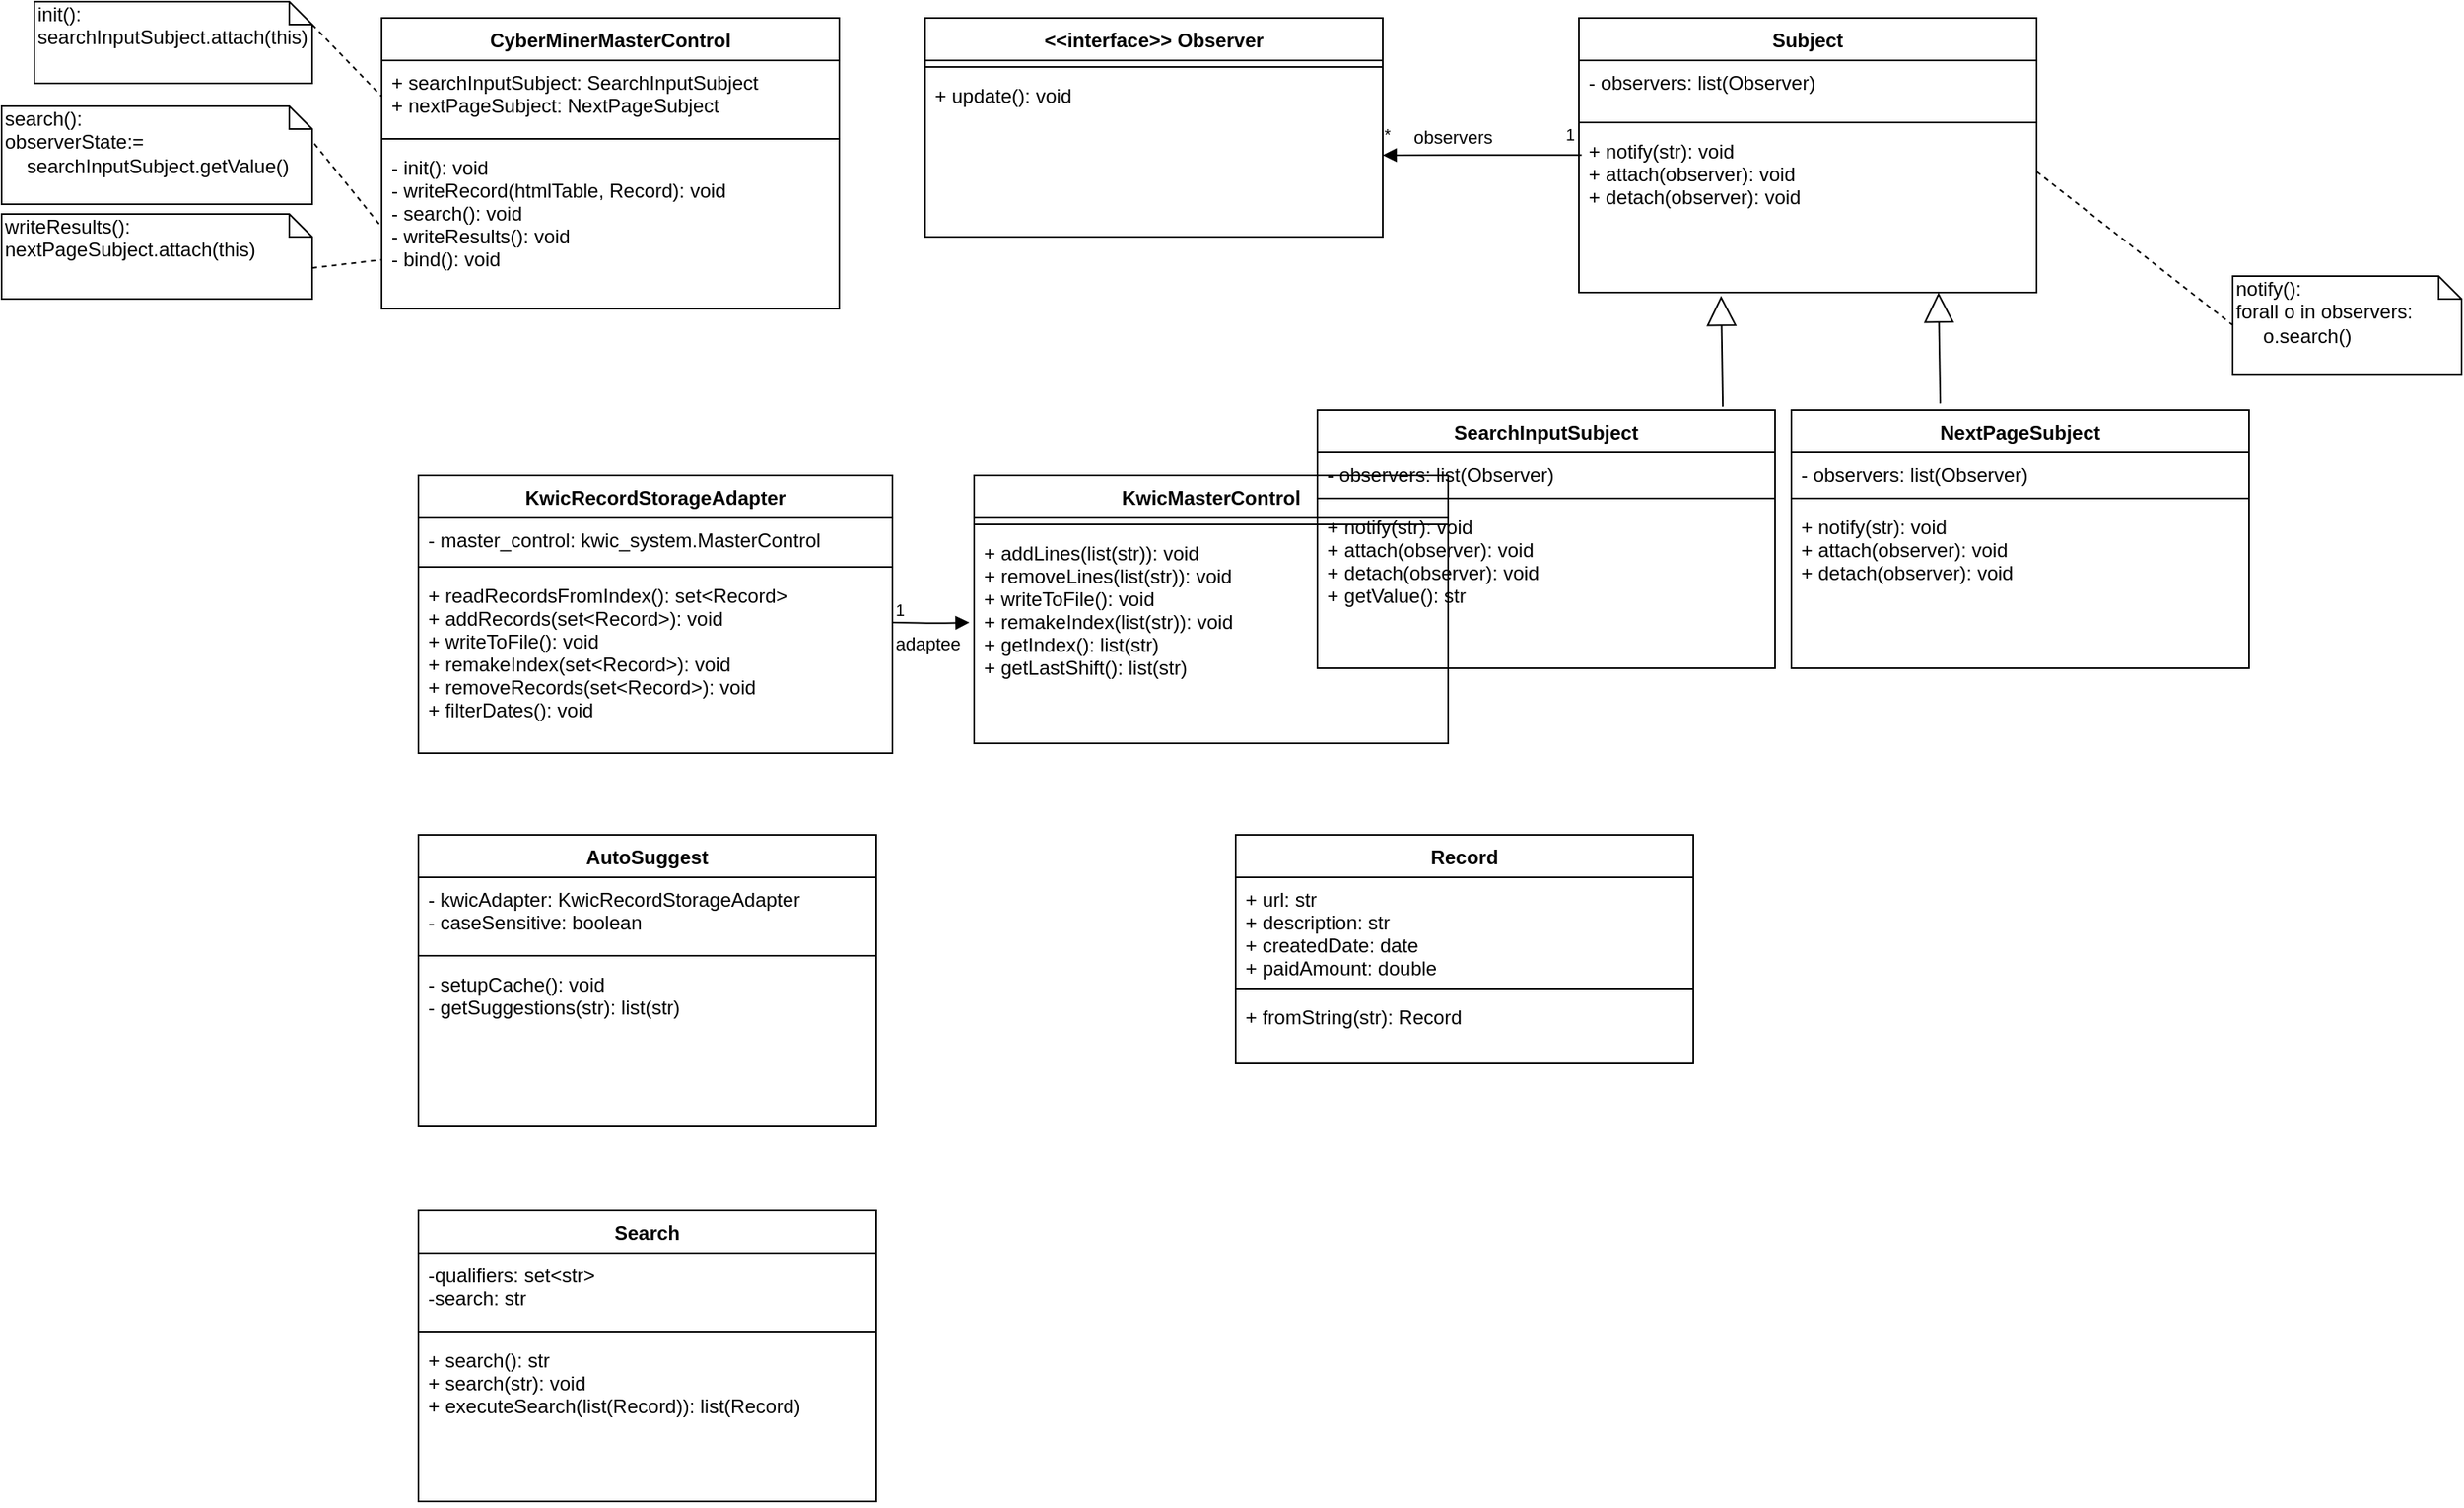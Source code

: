 <mxfile version="12.3.3" type="github" pages="1">
  <diagram id="T4emJ2A0gdQVIQOlJknf" name="Page-1">
    <mxGraphModel dx="1173" dy="623" grid="1" gridSize="10" guides="1" tooltips="1" connect="1" arrows="1" fold="1" page="1" pageScale="1" pageWidth="1600" pageHeight="1200" math="0" shadow="0">
      <root>
        <mxCell id="0"/>
        <mxCell id="1" parent="0"/>
        <mxCell id="xosQfCJ6UveeNYg1vg_T-1" value="KwicRecordStorageAdapter" style="swimlane;fontStyle=1;align=center;verticalAlign=top;childLayout=stackLayout;horizontal=1;startSize=26;horizontalStack=0;resizeParent=1;resizeParentMax=0;resizeLast=0;collapsible=1;marginBottom=0;" vertex="1" parent="1">
          <mxGeometry x="340" y="340" width="290" height="170" as="geometry"/>
        </mxCell>
        <mxCell id="xosQfCJ6UveeNYg1vg_T-2" value="- master_control: kwic_system.MasterControl" style="text;strokeColor=none;fillColor=none;align=left;verticalAlign=top;spacingLeft=4;spacingRight=4;overflow=hidden;rotatable=0;points=[[0,0.5],[1,0.5]];portConstraint=eastwest;" vertex="1" parent="xosQfCJ6UveeNYg1vg_T-1">
          <mxGeometry y="26" width="290" height="26" as="geometry"/>
        </mxCell>
        <mxCell id="xosQfCJ6UveeNYg1vg_T-3" value="" style="line;strokeWidth=1;fillColor=none;align=left;verticalAlign=middle;spacingTop=-1;spacingLeft=3;spacingRight=3;rotatable=0;labelPosition=right;points=[];portConstraint=eastwest;" vertex="1" parent="xosQfCJ6UveeNYg1vg_T-1">
          <mxGeometry y="52" width="290" height="8" as="geometry"/>
        </mxCell>
        <mxCell id="xosQfCJ6UveeNYg1vg_T-4" value="+ readRecordsFromIndex(): set&lt;Record&gt;&#xa;+ addRecords(set&lt;Record&gt;): void&#xa;+ writeToFile(): void&#xa;+ remakeIndex(set&lt;Record&gt;): void&#xa;+ removeRecords(set&lt;Record&gt;): void&#xa;+ filterDates(): void" style="text;strokeColor=none;fillColor=none;align=left;verticalAlign=top;spacingLeft=4;spacingRight=4;overflow=hidden;rotatable=0;points=[[0,0.5],[1,0.5]];portConstraint=eastwest;" vertex="1" parent="xosQfCJ6UveeNYg1vg_T-1">
          <mxGeometry y="60" width="290" height="110" as="geometry"/>
        </mxCell>
        <mxCell id="xosQfCJ6UveeNYg1vg_T-5" value="KwicMasterControl" style="swimlane;fontStyle=1;align=center;verticalAlign=top;childLayout=stackLayout;horizontal=1;startSize=26;horizontalStack=0;resizeParent=1;resizeParentMax=0;resizeLast=0;collapsible=1;marginBottom=0;" vertex="1" parent="1">
          <mxGeometry x="680" y="340" width="290" height="164" as="geometry"/>
        </mxCell>
        <mxCell id="xosQfCJ6UveeNYg1vg_T-7" value="" style="line;strokeWidth=1;fillColor=none;align=left;verticalAlign=middle;spacingTop=-1;spacingLeft=3;spacingRight=3;rotatable=0;labelPosition=right;points=[];portConstraint=eastwest;" vertex="1" parent="xosQfCJ6UveeNYg1vg_T-5">
          <mxGeometry y="26" width="290" height="8" as="geometry"/>
        </mxCell>
        <mxCell id="xosQfCJ6UveeNYg1vg_T-8" value="+ addLines(list(str)): void&#xa;+ removeLines(list(str)): void&#xa;+ writeToFile(): void&#xa;+ remakeIndex(list(str)): void&#xa;+ getIndex(): list(str)&#xa;+ getLastShift(): list(str)&#xa;" style="text;strokeColor=none;fillColor=none;align=left;verticalAlign=top;spacingLeft=4;spacingRight=4;overflow=hidden;rotatable=0;points=[[0,0.5],[1,0.5]];portConstraint=eastwest;" vertex="1" parent="xosQfCJ6UveeNYg1vg_T-5">
          <mxGeometry y="34" width="290" height="130" as="geometry"/>
        </mxCell>
        <mxCell id="xosQfCJ6UveeNYg1vg_T-12" value="adaptee" style="endArrow=block;endFill=1;html=1;edgeStyle=orthogonalEdgeStyle;align=left;verticalAlign=top;entryX=-0.01;entryY=0.431;entryDx=0;entryDy=0;entryPerimeter=0;" edge="1" parent="1" target="xosQfCJ6UveeNYg1vg_T-8">
          <mxGeometry x="-1" relative="1" as="geometry">
            <mxPoint x="630" y="430" as="sourcePoint"/>
            <mxPoint x="790" y="430" as="targetPoint"/>
          </mxGeometry>
        </mxCell>
        <mxCell id="xosQfCJ6UveeNYg1vg_T-13" value="1" style="resizable=0;html=1;align=left;verticalAlign=bottom;labelBackgroundColor=#ffffff;fontSize=10;" connectable="0" vertex="1" parent="xosQfCJ6UveeNYg1vg_T-12">
          <mxGeometry x="-1" relative="1" as="geometry"/>
        </mxCell>
        <mxCell id="xosQfCJ6UveeNYg1vg_T-15" value="AutoSuggest" style="swimlane;fontStyle=1;align=center;verticalAlign=top;childLayout=stackLayout;horizontal=1;startSize=26;horizontalStack=0;resizeParent=1;resizeParentMax=0;resizeLast=0;collapsible=1;marginBottom=0;" vertex="1" parent="1">
          <mxGeometry x="340" y="560" width="280" height="178" as="geometry">
            <mxRectangle x="350" y="350" width="190" height="26" as="alternateBounds"/>
          </mxGeometry>
        </mxCell>
        <mxCell id="xosQfCJ6UveeNYg1vg_T-16" value="- kwicAdapter: KwicRecordStorageAdapter&#xa;- caseSensitive: boolean" style="text;strokeColor=none;fillColor=none;align=left;verticalAlign=top;spacingLeft=4;spacingRight=4;overflow=hidden;rotatable=0;points=[[0,0.5],[1,0.5]];portConstraint=eastwest;" vertex="1" parent="xosQfCJ6UveeNYg1vg_T-15">
          <mxGeometry y="26" width="280" height="44" as="geometry"/>
        </mxCell>
        <mxCell id="xosQfCJ6UveeNYg1vg_T-17" value="" style="line;strokeWidth=1;fillColor=none;align=left;verticalAlign=middle;spacingTop=-1;spacingLeft=3;spacingRight=3;rotatable=0;labelPosition=right;points=[];portConstraint=eastwest;" vertex="1" parent="xosQfCJ6UveeNYg1vg_T-15">
          <mxGeometry y="70" width="280" height="8" as="geometry"/>
        </mxCell>
        <mxCell id="xosQfCJ6UveeNYg1vg_T-18" value="- setupCache(): void&#xa;- getSuggestions(str): list(str)&#xa;" style="text;strokeColor=none;fillColor=none;align=left;verticalAlign=top;spacingLeft=4;spacingRight=4;overflow=hidden;rotatable=0;points=[[0,0.5],[1,0.5]];portConstraint=eastwest;" vertex="1" parent="xosQfCJ6UveeNYg1vg_T-15">
          <mxGeometry y="78" width="280" height="100" as="geometry"/>
        </mxCell>
        <mxCell id="xosQfCJ6UveeNYg1vg_T-19" value="Record" style="swimlane;fontStyle=1;align=center;verticalAlign=top;childLayout=stackLayout;horizontal=1;startSize=26;horizontalStack=0;resizeParent=1;resizeParentMax=0;resizeLast=0;collapsible=1;marginBottom=0;" vertex="1" parent="1">
          <mxGeometry x="840" y="560" width="280" height="140" as="geometry">
            <mxRectangle x="350" y="350" width="190" height="26" as="alternateBounds"/>
          </mxGeometry>
        </mxCell>
        <mxCell id="xosQfCJ6UveeNYg1vg_T-20" value="+ url: str&#xa;+ description: str&#xa;+ createdDate: date&#xa;+ paidAmount: double" style="text;strokeColor=none;fillColor=none;align=left;verticalAlign=top;spacingLeft=4;spacingRight=4;overflow=hidden;rotatable=0;points=[[0,0.5],[1,0.5]];portConstraint=eastwest;" vertex="1" parent="xosQfCJ6UveeNYg1vg_T-19">
          <mxGeometry y="26" width="280" height="64" as="geometry"/>
        </mxCell>
        <mxCell id="xosQfCJ6UveeNYg1vg_T-21" value="" style="line;strokeWidth=1;fillColor=none;align=left;verticalAlign=middle;spacingTop=-1;spacingLeft=3;spacingRight=3;rotatable=0;labelPosition=right;points=[];portConstraint=eastwest;" vertex="1" parent="xosQfCJ6UveeNYg1vg_T-19">
          <mxGeometry y="90" width="280" height="8" as="geometry"/>
        </mxCell>
        <mxCell id="xosQfCJ6UveeNYg1vg_T-22" value="+ fromString(str): Record" style="text;strokeColor=none;fillColor=none;align=left;verticalAlign=top;spacingLeft=4;spacingRight=4;overflow=hidden;rotatable=0;points=[[0,0.5],[1,0.5]];portConstraint=eastwest;" vertex="1" parent="xosQfCJ6UveeNYg1vg_T-19">
          <mxGeometry y="98" width="280" height="42" as="geometry"/>
        </mxCell>
        <mxCell id="xosQfCJ6UveeNYg1vg_T-23" value="Search" style="swimlane;fontStyle=1;align=center;verticalAlign=top;childLayout=stackLayout;horizontal=1;startSize=26;horizontalStack=0;resizeParent=1;resizeParentMax=0;resizeLast=0;collapsible=1;marginBottom=0;" vertex="1" parent="1">
          <mxGeometry x="340" y="790" width="280" height="178" as="geometry">
            <mxRectangle x="350" y="350" width="190" height="26" as="alternateBounds"/>
          </mxGeometry>
        </mxCell>
        <mxCell id="xosQfCJ6UveeNYg1vg_T-24" value="-qualifiers: set&lt;str&gt;&#xa;-search: str" style="text;strokeColor=none;fillColor=none;align=left;verticalAlign=top;spacingLeft=4;spacingRight=4;overflow=hidden;rotatable=0;points=[[0,0.5],[1,0.5]];portConstraint=eastwest;" vertex="1" parent="xosQfCJ6UveeNYg1vg_T-23">
          <mxGeometry y="26" width="280" height="44" as="geometry"/>
        </mxCell>
        <mxCell id="xosQfCJ6UveeNYg1vg_T-25" value="" style="line;strokeWidth=1;fillColor=none;align=left;verticalAlign=middle;spacingTop=-1;spacingLeft=3;spacingRight=3;rotatable=0;labelPosition=right;points=[];portConstraint=eastwest;" vertex="1" parent="xosQfCJ6UveeNYg1vg_T-23">
          <mxGeometry y="70" width="280" height="8" as="geometry"/>
        </mxCell>
        <mxCell id="xosQfCJ6UveeNYg1vg_T-26" value="+ search(): str&#xa;+ search(str): void&#xa;+ executeSearch(list(Record)): list(Record)" style="text;strokeColor=none;fillColor=none;align=left;verticalAlign=top;spacingLeft=4;spacingRight=4;overflow=hidden;rotatable=0;points=[[0,0.5],[1,0.5]];portConstraint=eastwest;" vertex="1" parent="xosQfCJ6UveeNYg1vg_T-23">
          <mxGeometry y="78" width="280" height="100" as="geometry"/>
        </mxCell>
        <mxCell id="xosQfCJ6UveeNYg1vg_T-34" value="SearchInputSubject" style="swimlane;fontStyle=1;align=center;verticalAlign=top;childLayout=stackLayout;horizontal=1;startSize=26;horizontalStack=0;resizeParent=1;resizeParentMax=0;resizeLast=0;collapsible=1;marginBottom=0;" vertex="1" parent="1">
          <mxGeometry x="890" y="300" width="280" height="158" as="geometry">
            <mxRectangle x="350" y="350" width="190" height="26" as="alternateBounds"/>
          </mxGeometry>
        </mxCell>
        <mxCell id="xosQfCJ6UveeNYg1vg_T-35" value="- observers: list(Observer)" style="text;strokeColor=none;fillColor=none;align=left;verticalAlign=top;spacingLeft=4;spacingRight=4;overflow=hidden;rotatable=0;points=[[0,0.5],[1,0.5]];portConstraint=eastwest;" vertex="1" parent="xosQfCJ6UveeNYg1vg_T-34">
          <mxGeometry y="26" width="280" height="24" as="geometry"/>
        </mxCell>
        <mxCell id="xosQfCJ6UveeNYg1vg_T-36" value="" style="line;strokeWidth=1;fillColor=none;align=left;verticalAlign=middle;spacingTop=-1;spacingLeft=3;spacingRight=3;rotatable=0;labelPosition=right;points=[];portConstraint=eastwest;" vertex="1" parent="xosQfCJ6UveeNYg1vg_T-34">
          <mxGeometry y="50" width="280" height="8" as="geometry"/>
        </mxCell>
        <mxCell id="xosQfCJ6UveeNYg1vg_T-37" value="+ notify(str): void&#xa;+ attach(observer): void&#xa;+ detach(observer): void&#xa;+ getValue(): str" style="text;strokeColor=none;fillColor=none;align=left;verticalAlign=top;spacingLeft=4;spacingRight=4;overflow=hidden;rotatable=0;points=[[0,0.5],[1,0.5]];portConstraint=eastwest;" vertex="1" parent="xosQfCJ6UveeNYg1vg_T-34">
          <mxGeometry y="58" width="280" height="100" as="geometry"/>
        </mxCell>
        <mxCell id="xosQfCJ6UveeNYg1vg_T-40" value="notify():&lt;br&gt;forall o in observers:&lt;br&gt;&amp;nbsp; &amp;nbsp; &amp;nbsp;o.search()" style="shape=note;whiteSpace=wrap;html=1;size=14;verticalAlign=top;align=left;spacingTop=-6;" vertex="1" parent="1">
          <mxGeometry x="1450" y="218" width="140" height="60" as="geometry"/>
        </mxCell>
        <mxCell id="xosQfCJ6UveeNYg1vg_T-41" value="" style="endArrow=none;dashed=1;html=1;entryX=0;entryY=0.5;entryDx=0;entryDy=0;entryPerimeter=0;exitX=1;exitY=0.26;exitDx=0;exitDy=0;exitPerimeter=0;" edge="1" parent="1" source="xosQfCJ6UveeNYg1vg_T-64" target="xosQfCJ6UveeNYg1vg_T-40">
          <mxGeometry width="50" height="50" relative="1" as="geometry">
            <mxPoint x="1125" y="220" as="sourcePoint"/>
            <mxPoint x="1175" y="170" as="targetPoint"/>
          </mxGeometry>
        </mxCell>
        <mxCell id="xosQfCJ6UveeNYg1vg_T-46" value="search():&lt;br&gt;observerState:=&lt;br&gt;&amp;nbsp; &amp;nbsp; searchInputSubject.getValue()" style="shape=note;whiteSpace=wrap;html=1;size=14;verticalAlign=top;align=left;spacingTop=-6;" vertex="1" parent="1">
          <mxGeometry x="85" y="114" width="190" height="60" as="geometry"/>
        </mxCell>
        <mxCell id="xosQfCJ6UveeNYg1vg_T-48" value="init():&lt;br&gt;searchInputSubject.attach(this)&lt;br&gt;" style="shape=note;whiteSpace=wrap;html=1;size=14;verticalAlign=top;align=left;spacingTop=-6;" vertex="1" parent="1">
          <mxGeometry x="105" y="50" width="170" height="50" as="geometry"/>
        </mxCell>
        <mxCell id="xosQfCJ6UveeNYg1vg_T-49" value="" style="endArrow=none;dashed=1;html=1;entryX=0;entryY=0.5;entryDx=0;entryDy=0;exitX=0;exitY=0;exitDx=170;exitDy=14;exitPerimeter=0;" edge="1" parent="1" source="xosQfCJ6UveeNYg1vg_T-48" target="xosQfCJ6UveeNYg1vg_T-52">
          <mxGeometry width="50" height="50" relative="1" as="geometry">
            <mxPoint x="180" y="180" as="sourcePoint"/>
            <mxPoint x="148.3" y="324.622" as="targetPoint"/>
          </mxGeometry>
        </mxCell>
        <mxCell id="xosQfCJ6UveeNYg1vg_T-51" value="CyberMinerMasterControl" style="swimlane;fontStyle=1;align=center;verticalAlign=top;childLayout=stackLayout;horizontal=1;startSize=26;horizontalStack=0;resizeParent=1;resizeParentMax=0;resizeLast=0;collapsible=1;marginBottom=0;" vertex="1" parent="1">
          <mxGeometry x="317.5" y="60" width="280" height="178" as="geometry">
            <mxRectangle x="350" y="350" width="190" height="26" as="alternateBounds"/>
          </mxGeometry>
        </mxCell>
        <mxCell id="xosQfCJ6UveeNYg1vg_T-52" value="+ searchInputSubject: SearchInputSubject&#xa;+ nextPageSubject: NextPageSubject" style="text;strokeColor=none;fillColor=none;align=left;verticalAlign=top;spacingLeft=4;spacingRight=4;overflow=hidden;rotatable=0;points=[[0,0.5],[1,0.5]];portConstraint=eastwest;" vertex="1" parent="xosQfCJ6UveeNYg1vg_T-51">
          <mxGeometry y="26" width="280" height="44" as="geometry"/>
        </mxCell>
        <mxCell id="xosQfCJ6UveeNYg1vg_T-53" value="" style="line;strokeWidth=1;fillColor=none;align=left;verticalAlign=middle;spacingTop=-1;spacingLeft=3;spacingRight=3;rotatable=0;labelPosition=right;points=[];portConstraint=eastwest;" vertex="1" parent="xosQfCJ6UveeNYg1vg_T-51">
          <mxGeometry y="70" width="280" height="8" as="geometry"/>
        </mxCell>
        <mxCell id="xosQfCJ6UveeNYg1vg_T-54" value="- init(): void&#xa;- writeRecord(htmlTable, Record): void&#xa;- search(): void&#xa;- writeResults(): void&#xa;- bind(): void" style="text;strokeColor=none;fillColor=none;align=left;verticalAlign=top;spacingLeft=4;spacingRight=4;overflow=hidden;rotatable=0;points=[[0,0.5],[1,0.5]];portConstraint=eastwest;" vertex="1" parent="xosQfCJ6UveeNYg1vg_T-51">
          <mxGeometry y="78" width="280" height="100" as="geometry"/>
        </mxCell>
        <mxCell id="xosQfCJ6UveeNYg1vg_T-55" value="" style="endArrow=none;dashed=1;html=1;entryX=0;entryY=0.5;entryDx=0;entryDy=0;exitX=1.007;exitY=0.383;exitDx=0;exitDy=0;exitPerimeter=0;" edge="1" parent="1" source="xosQfCJ6UveeNYg1vg_T-46" target="xosQfCJ6UveeNYg1vg_T-54">
          <mxGeometry width="50" height="50" relative="1" as="geometry">
            <mxPoint x="123.02" y="338.98" as="sourcePoint"/>
            <mxPoint x="139.08" y="281" as="targetPoint"/>
          </mxGeometry>
        </mxCell>
        <mxCell id="xosQfCJ6UveeNYg1vg_T-59" value="writeResults():&lt;br&gt;nextPageSubject.attach(this)" style="shape=note;whiteSpace=wrap;html=1;size=14;verticalAlign=top;align=left;spacingTop=-6;" vertex="1" parent="1">
          <mxGeometry x="85" y="180" width="190" height="52" as="geometry"/>
        </mxCell>
        <mxCell id="xosQfCJ6UveeNYg1vg_T-60" value="" style="endArrow=none;dashed=1;html=1;entryX=0;entryY=0.7;entryDx=0;entryDy=0;entryPerimeter=0;exitX=0;exitY=0;exitDx=190;exitDy=33;exitPerimeter=0;" edge="1" parent="1" source="xosQfCJ6UveeNYg1vg_T-59" target="xosQfCJ6UveeNYg1vg_T-54">
          <mxGeometry width="50" height="50" relative="1" as="geometry">
            <mxPoint x="290" y="288" as="sourcePoint"/>
            <mxPoint x="340" y="238" as="targetPoint"/>
          </mxGeometry>
        </mxCell>
        <mxCell id="xosQfCJ6UveeNYg1vg_T-61" value="Subject" style="swimlane;fontStyle=1;align=center;verticalAlign=top;childLayout=stackLayout;horizontal=1;startSize=26;horizontalStack=0;resizeParent=1;resizeParentMax=0;resizeLast=0;collapsible=1;marginBottom=0;" vertex="1" parent="1">
          <mxGeometry x="1050" y="60" width="280" height="168" as="geometry">
            <mxRectangle x="350" y="350" width="190" height="26" as="alternateBounds"/>
          </mxGeometry>
        </mxCell>
        <mxCell id="xosQfCJ6UveeNYg1vg_T-62" value="- observers: list(Observer)" style="text;strokeColor=none;fillColor=none;align=left;verticalAlign=top;spacingLeft=4;spacingRight=4;overflow=hidden;rotatable=0;points=[[0,0.5],[1,0.5]];portConstraint=eastwest;" vertex="1" parent="xosQfCJ6UveeNYg1vg_T-61">
          <mxGeometry y="26" width="280" height="34" as="geometry"/>
        </mxCell>
        <mxCell id="xosQfCJ6UveeNYg1vg_T-63" value="" style="line;strokeWidth=1;fillColor=none;align=left;verticalAlign=middle;spacingTop=-1;spacingLeft=3;spacingRight=3;rotatable=0;labelPosition=right;points=[];portConstraint=eastwest;" vertex="1" parent="xosQfCJ6UveeNYg1vg_T-61">
          <mxGeometry y="60" width="280" height="8" as="geometry"/>
        </mxCell>
        <mxCell id="xosQfCJ6UveeNYg1vg_T-64" value="+ notify(str): void&#xa;+ attach(observer): void&#xa;+ detach(observer): void&#xa;" style="text;strokeColor=none;fillColor=none;align=left;verticalAlign=top;spacingLeft=4;spacingRight=4;overflow=hidden;rotatable=0;points=[[0,0.5],[1,0.5]];portConstraint=eastwest;" vertex="1" parent="xosQfCJ6UveeNYg1vg_T-61">
          <mxGeometry y="68" width="280" height="100" as="geometry"/>
        </mxCell>
        <mxCell id="xosQfCJ6UveeNYg1vg_T-65" value="NextPageSubject" style="swimlane;fontStyle=1;align=center;verticalAlign=top;childLayout=stackLayout;horizontal=1;startSize=26;horizontalStack=0;resizeParent=1;resizeParentMax=0;resizeLast=0;collapsible=1;marginBottom=0;" vertex="1" parent="1">
          <mxGeometry x="1180" y="300" width="280" height="158" as="geometry">
            <mxRectangle x="350" y="350" width="190" height="26" as="alternateBounds"/>
          </mxGeometry>
        </mxCell>
        <mxCell id="xosQfCJ6UveeNYg1vg_T-66" value="- observers: list(Observer)" style="text;strokeColor=none;fillColor=none;align=left;verticalAlign=top;spacingLeft=4;spacingRight=4;overflow=hidden;rotatable=0;points=[[0,0.5],[1,0.5]];portConstraint=eastwest;" vertex="1" parent="xosQfCJ6UveeNYg1vg_T-65">
          <mxGeometry y="26" width="280" height="24" as="geometry"/>
        </mxCell>
        <mxCell id="xosQfCJ6UveeNYg1vg_T-67" value="" style="line;strokeWidth=1;fillColor=none;align=left;verticalAlign=middle;spacingTop=-1;spacingLeft=3;spacingRight=3;rotatable=0;labelPosition=right;points=[];portConstraint=eastwest;" vertex="1" parent="xosQfCJ6UveeNYg1vg_T-65">
          <mxGeometry y="50" width="280" height="8" as="geometry"/>
        </mxCell>
        <mxCell id="xosQfCJ6UveeNYg1vg_T-68" value="+ notify(str): void&#xa;+ attach(observer): void&#xa;+ detach(observer): void" style="text;strokeColor=none;fillColor=none;align=left;verticalAlign=top;spacingLeft=4;spacingRight=4;overflow=hidden;rotatable=0;points=[[0,0.5],[1,0.5]];portConstraint=eastwest;" vertex="1" parent="xosQfCJ6UveeNYg1vg_T-65">
          <mxGeometry y="58" width="280" height="100" as="geometry"/>
        </mxCell>
        <mxCell id="xosQfCJ6UveeNYg1vg_T-69" value="" style="endArrow=block;endSize=16;endFill=0;html=1;exitX=0.886;exitY=-0.013;exitDx=0;exitDy=0;exitPerimeter=0;" edge="1" parent="1" source="xosQfCJ6UveeNYg1vg_T-34">
          <mxGeometry width="160" relative="1" as="geometry">
            <mxPoint x="1192" y="270" as="sourcePoint"/>
            <mxPoint x="1137" y="230" as="targetPoint"/>
          </mxGeometry>
        </mxCell>
        <mxCell id="xosQfCJ6UveeNYg1vg_T-71" value="" style="endArrow=block;endSize=16;endFill=0;html=1;exitX=0.886;exitY=-0.013;exitDx=0;exitDy=0;exitPerimeter=0;" edge="1" parent="1">
          <mxGeometry width="160" relative="1" as="geometry">
            <mxPoint x="1271.08" y="295.946" as="sourcePoint"/>
            <mxPoint x="1270" y="228" as="targetPoint"/>
          </mxGeometry>
        </mxCell>
        <mxCell id="xosQfCJ6UveeNYg1vg_T-72" value="&lt;&lt;interface&gt;&gt; Observer" style="swimlane;fontStyle=1;align=center;verticalAlign=top;childLayout=stackLayout;horizontal=1;startSize=26;horizontalStack=0;resizeParent=1;resizeParentMax=0;resizeLast=0;collapsible=1;marginBottom=0;" vertex="1" parent="1">
          <mxGeometry x="650" y="60" width="280" height="134" as="geometry">
            <mxRectangle x="350" y="350" width="190" height="26" as="alternateBounds"/>
          </mxGeometry>
        </mxCell>
        <mxCell id="xosQfCJ6UveeNYg1vg_T-74" value="" style="line;strokeWidth=1;fillColor=none;align=left;verticalAlign=middle;spacingTop=-1;spacingLeft=3;spacingRight=3;rotatable=0;labelPosition=right;points=[];portConstraint=eastwest;" vertex="1" parent="xosQfCJ6UveeNYg1vg_T-72">
          <mxGeometry y="26" width="280" height="8" as="geometry"/>
        </mxCell>
        <mxCell id="xosQfCJ6UveeNYg1vg_T-75" value="+ update(): void" style="text;strokeColor=none;fillColor=none;align=left;verticalAlign=top;spacingLeft=4;spacingRight=4;overflow=hidden;rotatable=0;points=[[0,0.5],[1,0.5]];portConstraint=eastwest;" vertex="1" parent="xosQfCJ6UveeNYg1vg_T-72">
          <mxGeometry y="34" width="280" height="100" as="geometry"/>
        </mxCell>
        <mxCell id="xosQfCJ6UveeNYg1vg_T-83" value="observers" style="endArrow=block;endFill=1;html=1;edgeStyle=orthogonalEdgeStyle;align=left;verticalAlign=top;exitX=0.006;exitY=0.159;exitDx=0;exitDy=0;exitPerimeter=0;" edge="1" parent="1" source="xosQfCJ6UveeNYg1vg_T-64" target="xosQfCJ6UveeNYg1vg_T-75">
          <mxGeometry x="0.718" y="-24" relative="1" as="geometry">
            <mxPoint x="950" y="126.5" as="sourcePoint"/>
            <mxPoint x="1047" y="126.5" as="targetPoint"/>
            <mxPoint as="offset"/>
          </mxGeometry>
        </mxCell>
        <mxCell id="xosQfCJ6UveeNYg1vg_T-84" value="1" style="resizable=0;html=1;align=left;verticalAlign=bottom;labelBackgroundColor=#ffffff;fontSize=10;" connectable="0" vertex="1" parent="xosQfCJ6UveeNYg1vg_T-83">
          <mxGeometry x="-1" relative="1" as="geometry">
            <mxPoint x="-11.5" y="-4" as="offset"/>
          </mxGeometry>
        </mxCell>
        <mxCell id="xosQfCJ6UveeNYg1vg_T-85" value="*" style="resizable=0;html=1;align=left;verticalAlign=bottom;labelBackgroundColor=#ffffff;fontSize=10;" connectable="0" vertex="1" parent="1">
          <mxGeometry x="940.071" y="143.857" as="geometry">
            <mxPoint x="-11.5" y="-4" as="offset"/>
          </mxGeometry>
        </mxCell>
      </root>
    </mxGraphModel>
  </diagram>
</mxfile>
